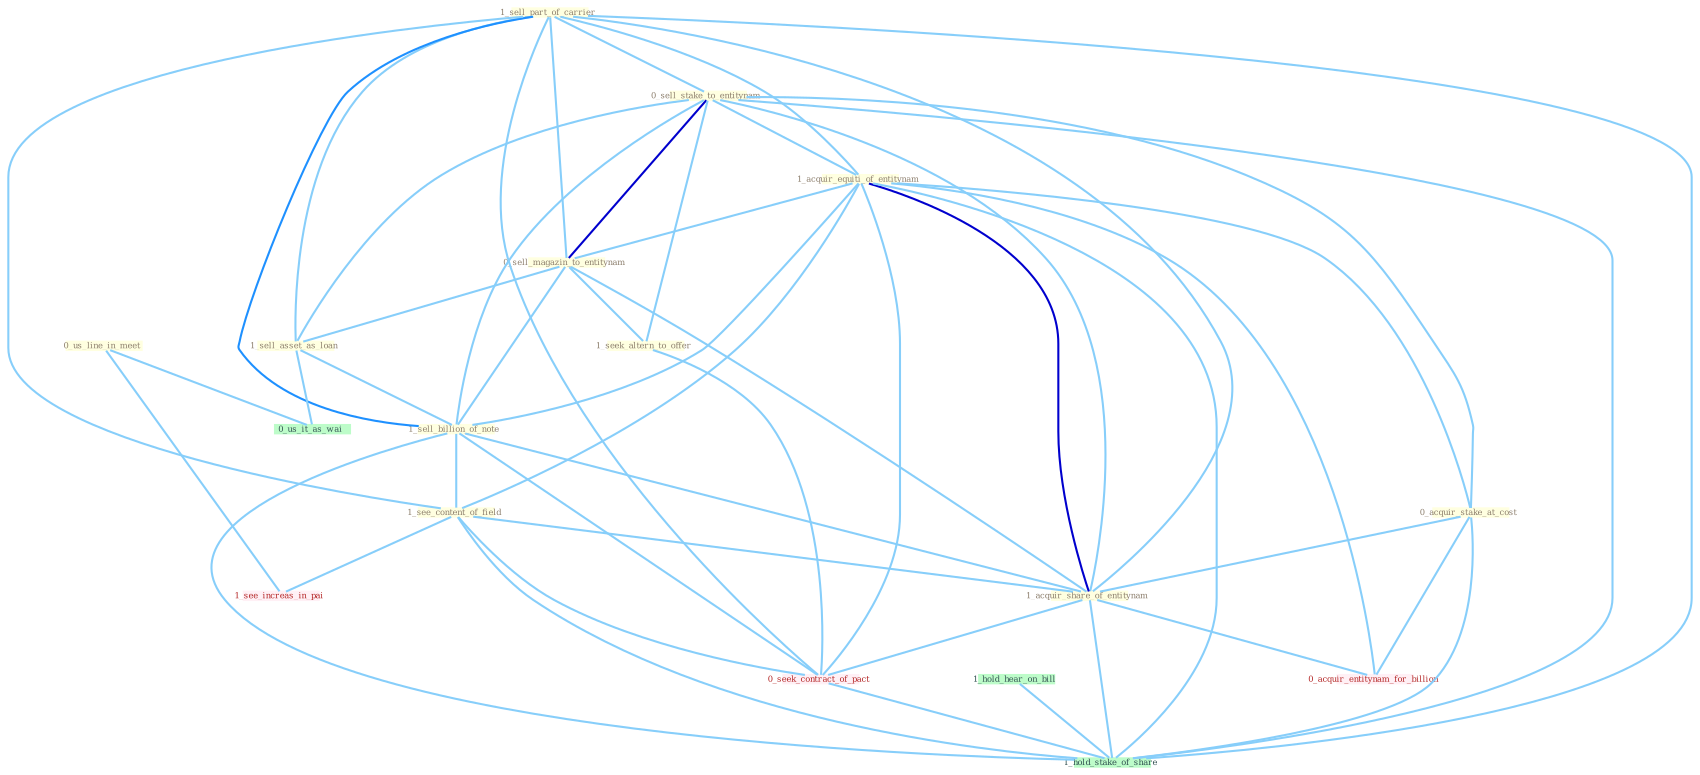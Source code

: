 Graph G{ 
    node
    [shape=polygon,style=filled,width=.5,height=.06,color="#BDFCC9",fixedsize=true,fontsize=4,
    fontcolor="#2f4f4f"];
    {node
    [color="#ffffe0", fontcolor="#8b7d6b"] "0_us_line_in_meet " "1_sell_part_of_carrier " "0_sell_stake_to_entitynam " "1_acquir_equiti_of_entitynam " "0_acquir_stake_at_cost " "0_sell_magazin_to_entitynam " "1_sell_asset_as_loan " "1_sell_billion_of_note " "1_seek_altern_to_offer " "1_see_content_of_field " "1_acquir_share_of_entitynam "}
{node [color="#fff0f5", fontcolor="#b22222"] "0_seek_contract_of_pact " "0_acquir_entitynam_for_billion " "1_see_increas_in_pai "}
edge [color="#B0E2FF"];

	"0_us_line_in_meet " -- "0_us_it_as_wai " [w="1", color="#87cefa" ];
	"0_us_line_in_meet " -- "1_see_increas_in_pai " [w="1", color="#87cefa" ];
	"1_sell_part_of_carrier " -- "0_sell_stake_to_entitynam " [w="1", color="#87cefa" ];
	"1_sell_part_of_carrier " -- "1_acquir_equiti_of_entitynam " [w="1", color="#87cefa" ];
	"1_sell_part_of_carrier " -- "0_sell_magazin_to_entitynam " [w="1", color="#87cefa" ];
	"1_sell_part_of_carrier " -- "1_sell_asset_as_loan " [w="1", color="#87cefa" ];
	"1_sell_part_of_carrier " -- "1_sell_billion_of_note " [w="2", color="#1e90ff" , len=0.8];
	"1_sell_part_of_carrier " -- "1_see_content_of_field " [w="1", color="#87cefa" ];
	"1_sell_part_of_carrier " -- "1_acquir_share_of_entitynam " [w="1", color="#87cefa" ];
	"1_sell_part_of_carrier " -- "0_seek_contract_of_pact " [w="1", color="#87cefa" ];
	"1_sell_part_of_carrier " -- "1_hold_stake_of_share " [w="1", color="#87cefa" ];
	"0_sell_stake_to_entitynam " -- "1_acquir_equiti_of_entitynam " [w="1", color="#87cefa" ];
	"0_sell_stake_to_entitynam " -- "0_acquir_stake_at_cost " [w="1", color="#87cefa" ];
	"0_sell_stake_to_entitynam " -- "0_sell_magazin_to_entitynam " [w="3", color="#0000cd" , len=0.6];
	"0_sell_stake_to_entitynam " -- "1_sell_asset_as_loan " [w="1", color="#87cefa" ];
	"0_sell_stake_to_entitynam " -- "1_sell_billion_of_note " [w="1", color="#87cefa" ];
	"0_sell_stake_to_entitynam " -- "1_seek_altern_to_offer " [w="1", color="#87cefa" ];
	"0_sell_stake_to_entitynam " -- "1_acquir_share_of_entitynam " [w="1", color="#87cefa" ];
	"0_sell_stake_to_entitynam " -- "1_hold_stake_of_share " [w="1", color="#87cefa" ];
	"1_acquir_equiti_of_entitynam " -- "0_acquir_stake_at_cost " [w="1", color="#87cefa" ];
	"1_acquir_equiti_of_entitynam " -- "0_sell_magazin_to_entitynam " [w="1", color="#87cefa" ];
	"1_acquir_equiti_of_entitynam " -- "1_sell_billion_of_note " [w="1", color="#87cefa" ];
	"1_acquir_equiti_of_entitynam " -- "1_see_content_of_field " [w="1", color="#87cefa" ];
	"1_acquir_equiti_of_entitynam " -- "1_acquir_share_of_entitynam " [w="3", color="#0000cd" , len=0.6];
	"1_acquir_equiti_of_entitynam " -- "0_seek_contract_of_pact " [w="1", color="#87cefa" ];
	"1_acquir_equiti_of_entitynam " -- "0_acquir_entitynam_for_billion " [w="1", color="#87cefa" ];
	"1_acquir_equiti_of_entitynam " -- "1_hold_stake_of_share " [w="1", color="#87cefa" ];
	"0_acquir_stake_at_cost " -- "1_acquir_share_of_entitynam " [w="1", color="#87cefa" ];
	"0_acquir_stake_at_cost " -- "0_acquir_entitynam_for_billion " [w="1", color="#87cefa" ];
	"0_acquir_stake_at_cost " -- "1_hold_stake_of_share " [w="1", color="#87cefa" ];
	"0_sell_magazin_to_entitynam " -- "1_sell_asset_as_loan " [w="1", color="#87cefa" ];
	"0_sell_magazin_to_entitynam " -- "1_sell_billion_of_note " [w="1", color="#87cefa" ];
	"0_sell_magazin_to_entitynam " -- "1_seek_altern_to_offer " [w="1", color="#87cefa" ];
	"0_sell_magazin_to_entitynam " -- "1_acquir_share_of_entitynam " [w="1", color="#87cefa" ];
	"1_sell_asset_as_loan " -- "1_sell_billion_of_note " [w="1", color="#87cefa" ];
	"1_sell_asset_as_loan " -- "0_us_it_as_wai " [w="1", color="#87cefa" ];
	"1_sell_billion_of_note " -- "1_see_content_of_field " [w="1", color="#87cefa" ];
	"1_sell_billion_of_note " -- "1_acquir_share_of_entitynam " [w="1", color="#87cefa" ];
	"1_sell_billion_of_note " -- "0_seek_contract_of_pact " [w="1", color="#87cefa" ];
	"1_sell_billion_of_note " -- "1_hold_stake_of_share " [w="1", color="#87cefa" ];
	"1_seek_altern_to_offer " -- "0_seek_contract_of_pact " [w="1", color="#87cefa" ];
	"1_see_content_of_field " -- "1_acquir_share_of_entitynam " [w="1", color="#87cefa" ];
	"1_see_content_of_field " -- "0_seek_contract_of_pact " [w="1", color="#87cefa" ];
	"1_see_content_of_field " -- "1_see_increas_in_pai " [w="1", color="#87cefa" ];
	"1_see_content_of_field " -- "1_hold_stake_of_share " [w="1", color="#87cefa" ];
	"1_acquir_share_of_entitynam " -- "0_seek_contract_of_pact " [w="1", color="#87cefa" ];
	"1_acquir_share_of_entitynam " -- "0_acquir_entitynam_for_billion " [w="1", color="#87cefa" ];
	"1_acquir_share_of_entitynam " -- "1_hold_stake_of_share " [w="1", color="#87cefa" ];
	"0_seek_contract_of_pact " -- "1_hold_stake_of_share " [w="1", color="#87cefa" ];
	"1_hold_hear_on_bill " -- "1_hold_stake_of_share " [w="1", color="#87cefa" ];
}